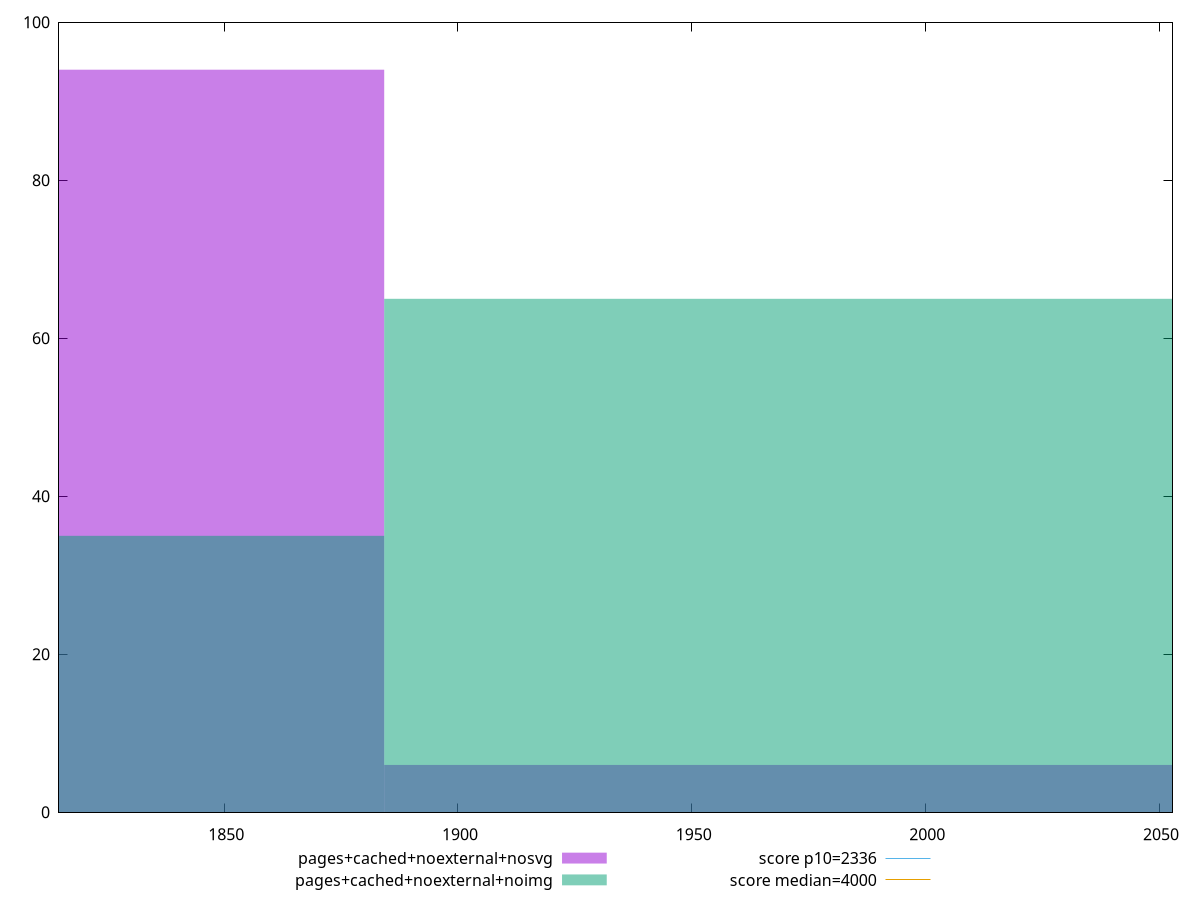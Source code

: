reset

$pagesCachedNoexternalNosvg <<EOF
1773.3942720478778 94
1995.0685560538625 6
EOF

$pagesCachedNoexternalNoimg <<EOF
1773.3942720478778 35
1995.0685560538625 65
EOF

set key outside below
set boxwidth 221.67428400598473
set xrange [1814.6572999999999:2052.8760500000003]
set yrange [0:100]
set style fill transparent solid 0.5 noborder

set parametric
set terminal svg size 640, 500 enhanced background rgb 'white'
set output "report_00007_2020-12-11T15:55:29.892Z/first-meaningful-paint/comparison/histogram/7_vs_8.svg"

plot $pagesCachedNoexternalNosvg title "pages+cached+noexternal+nosvg" with boxes, \
     $pagesCachedNoexternalNoimg title "pages+cached+noexternal+noimg" with boxes, \
     2336,t title "score p10=2336", \
     4000,t title "score median=4000"

reset
